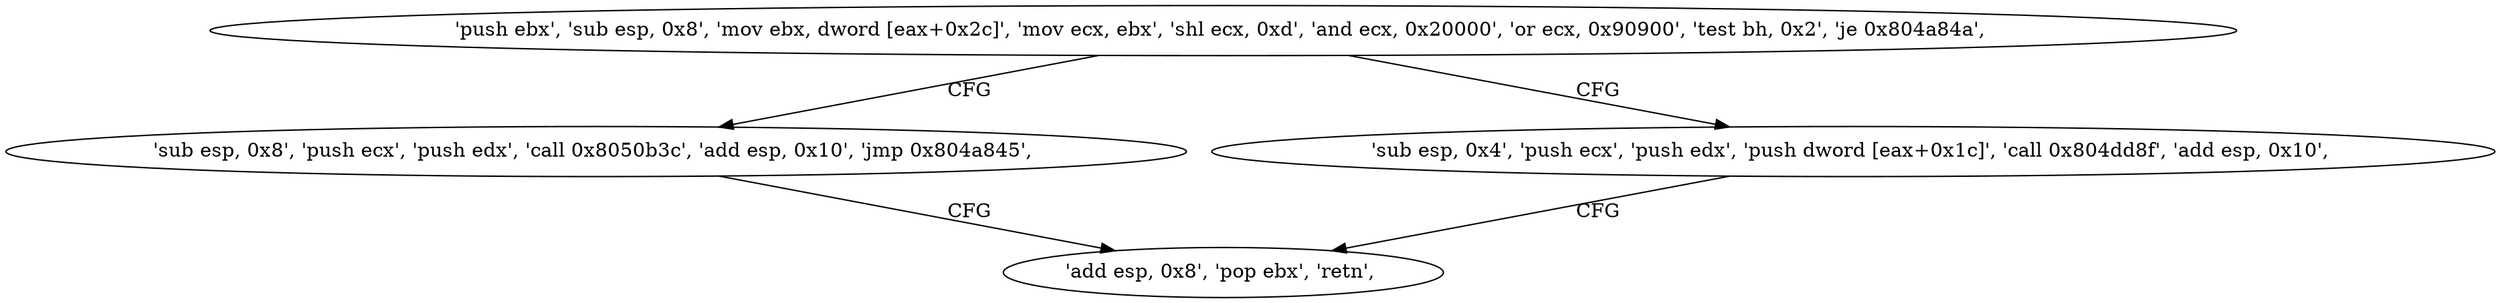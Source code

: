 digraph "func" {
"134522904" [label = "'push ebx', 'sub esp, 0x8', 'mov ebx, dword [eax+0x2c]', 'mov ecx, ebx', 'shl ecx, 0xd', 'and ecx, 0x20000', 'or ecx, 0x90900', 'test bh, 0x2', 'je 0x804a84a', " ]
"134522954" [label = "'sub esp, 0x8', 'push ecx', 'push edx', 'call 0x8050b3c', 'add esp, 0x10', 'jmp 0x804a845', " ]
"134522933" [label = "'sub esp, 0x4', 'push ecx', 'push edx', 'push dword [eax+0x1c]', 'call 0x804dd8f', 'add esp, 0x10', " ]
"134522949" [label = "'add esp, 0x8', 'pop ebx', 'retn', " ]
"134522904" -> "134522954" [ label = "CFG" ]
"134522904" -> "134522933" [ label = "CFG" ]
"134522954" -> "134522949" [ label = "CFG" ]
"134522933" -> "134522949" [ label = "CFG" ]
}
